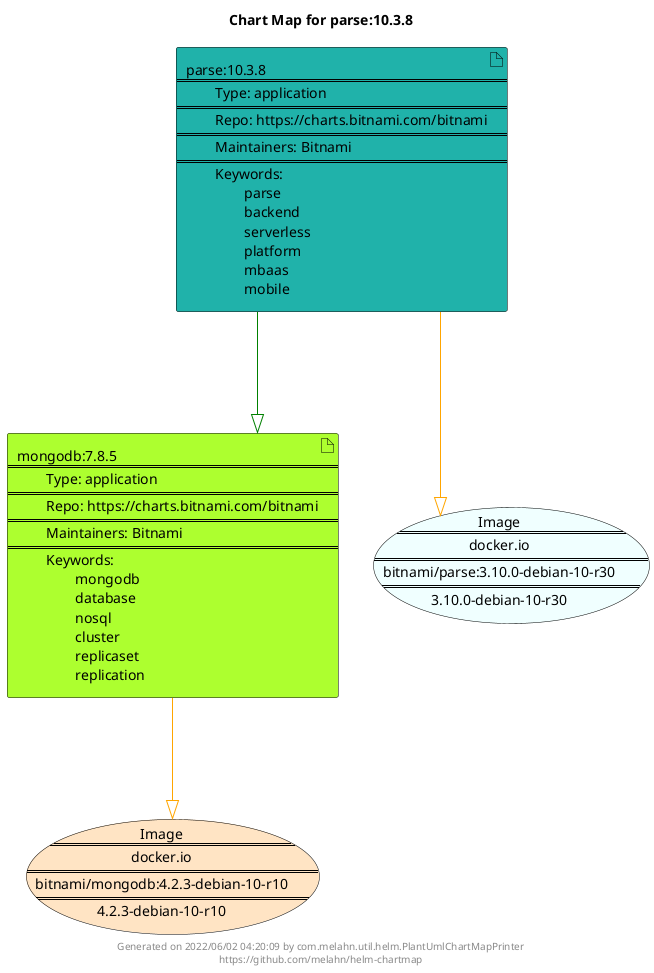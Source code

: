 @startuml
skinparam linetype ortho
skinparam backgroundColor white
skinparam usecaseBorderColor black
skinparam usecaseArrowColor LightSlateGray
skinparam artifactBorderColor black
skinparam artifactArrowColor LightSlateGray

title Chart Map for parse:10.3.8

'There are 2 referenced Helm Charts
artifact "mongodb:7.8.5\n====\n\tType: application\n====\n\tRepo: https://charts.bitnami.com/bitnami\n====\n\tMaintainers: Bitnami\n====\n\tKeywords: \n\t\tmongodb\n\t\tdatabase\n\t\tnosql\n\t\tcluster\n\t\treplicaset\n\t\treplication" as mongodb_7_8_5 #GreenYellow
artifact "parse:10.3.8\n====\n\tType: application\n====\n\tRepo: https://charts.bitnami.com/bitnami\n====\n\tMaintainers: Bitnami\n====\n\tKeywords: \n\t\tparse\n\t\tbackend\n\t\tserverless\n\t\tplatform\n\t\tmbaas\n\t\tmobile" as parse_10_3_8 #LightSeaGreen

'There are 2 referenced Docker Images
usecase "Image\n====\ndocker.io\n====\nbitnami/mongodb:4.2.3-debian-10-r10\n====\n4.2.3-debian-10-r10" as docker_io_bitnami_mongodb_4_2_3_debian_10_r10 #Bisque
usecase "Image\n====\ndocker.io\n====\nbitnami/parse:3.10.0-debian-10-r30\n====\n3.10.0-debian-10-r30" as docker_io_bitnami_parse_3_10_0_debian_10_r30 #Azure

'Chart Dependencies
parse_10_3_8--[#green]-|>mongodb_7_8_5
mongodb_7_8_5--[#orange]-|>docker_io_bitnami_mongodb_4_2_3_debian_10_r10
parse_10_3_8--[#orange]-|>docker_io_bitnami_parse_3_10_0_debian_10_r30

center footer Generated on 2022/06/02 04:20:09 by com.melahn.util.helm.PlantUmlChartMapPrinter\nhttps://github.com/melahn/helm-chartmap
@enduml
